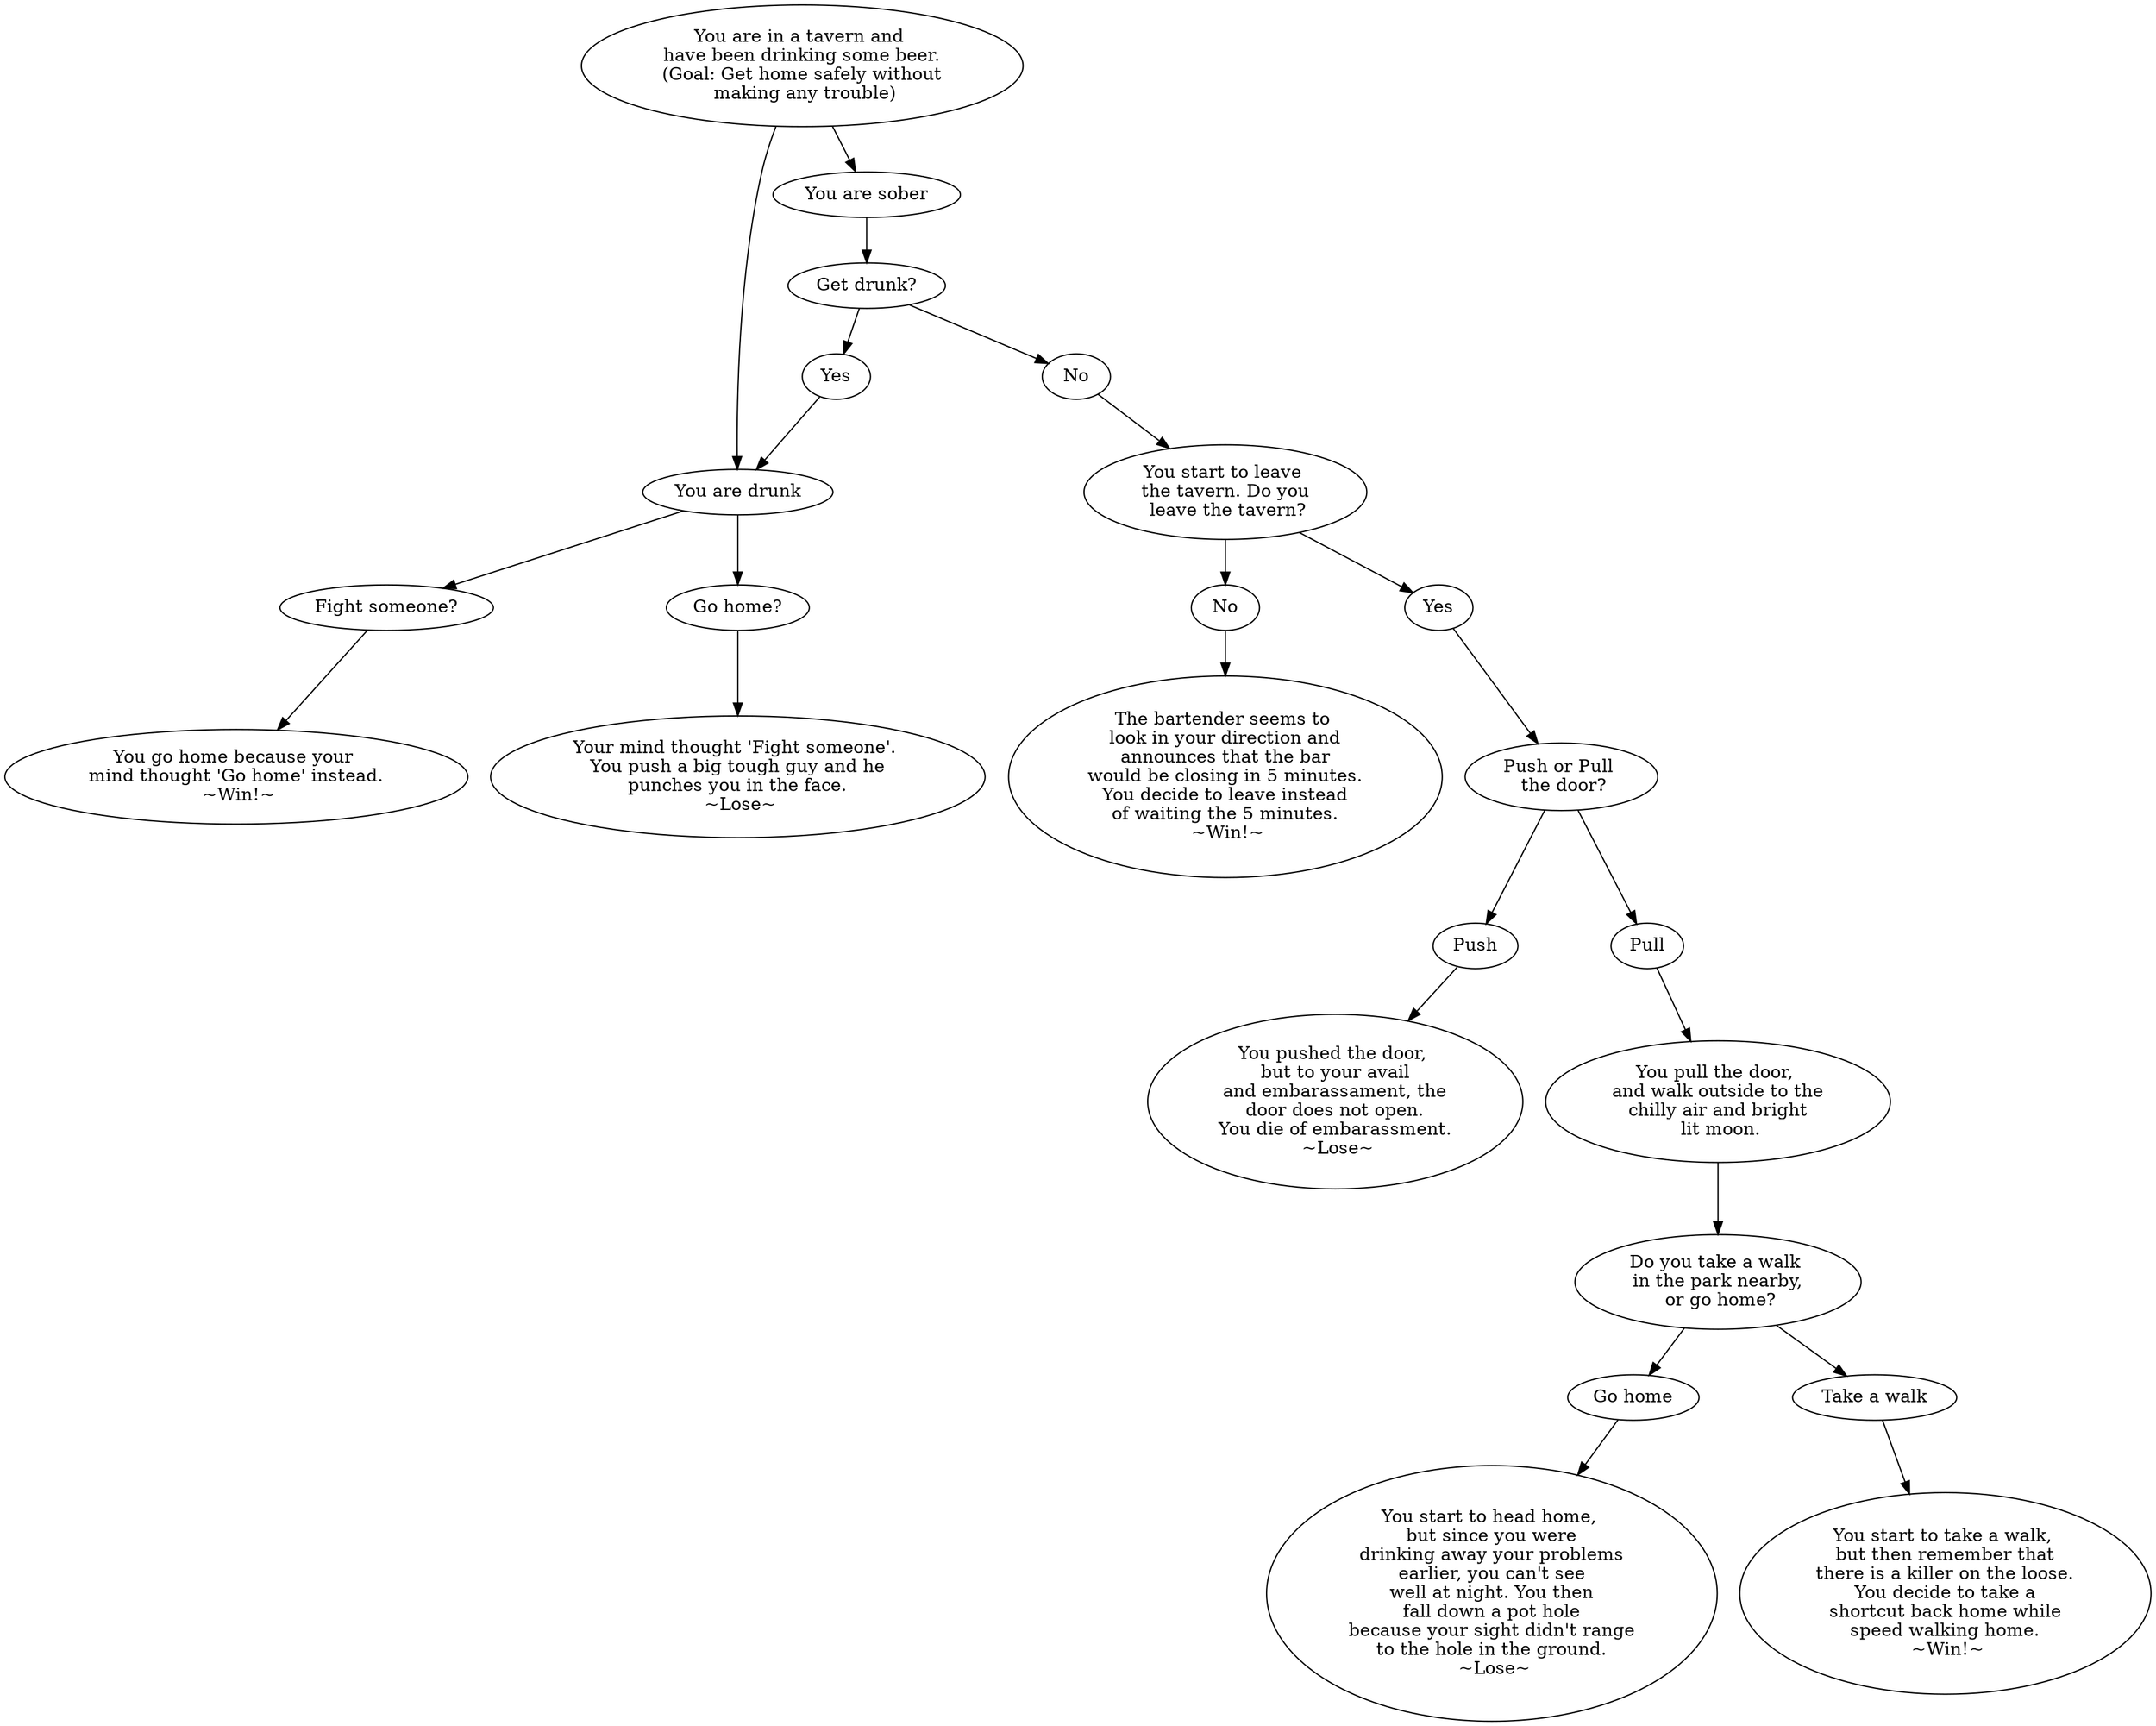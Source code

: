 digraph Simon_game {

1 [label="You are in a tavern and \n have been drinking some beer. \n (Goal: Get home safely without \n making any trouble)"]
2 [label="You are drunk"]
3 [label="You are sober"]
4 [label="Fight someone?"]
5 [label="Go home?"]
6 [label="You go home because your \n mind thought \'Go home'\ instead. \n ~Win!~"]
7 [label="Your mind thought \'Fight someone'\. \n You push a big tough guy and he \n punches you in the face. \n ~Lose~"]
8 [label="Get drunk?"]
9 [label="Yes"]
10 [label="No"]
11 [label="You start to leave \n the tavern. Do you \n leave the tavern?"]
12 [label="No"]
13 [label="Yes"]
14 [label="Push or Pull \n the door?"]
15 [label="Push"]
16 [label="Pull"]
17 [label="You pushed the door, \n but to your avail \n and embarassament, the \n door does not open. \n You die of embarassment. \n ~Lose~"]
18 [label="You pull the door, \n and walk outside to the \n chilly air and bright \n lit moon."]
19 [label="The bartender seems to \n look in your direction and \n announces that the bar \n would be closing in 5 minutes. \n You decide to leave instead \n of waiting the 5 minutes. \n ~Win!~"]
20 [label="Do you take a walk \n in the park nearby, \n or go home?"]
21 [label="Go home"]
22 [label="Take a walk"]
23 [label="You start to head home, \n but since you were \n drinking away your problems \n earlier, you can't see \n well at night. You then \n fall down a pot hole \n because your sight didn't range \n to the hole in the ground. \n ~Lose~"]
24 [label="You start to take a walk, \n but then remember that \n there is a killer on the loose. \n You decide to take a \n shortcut back home while \n speed walking home. \n ~Win!~"]

1 -> 2
1 -> 3
2 -> 4
2 -> 5
4 -> 6
5 -> 7
3 -> 8
8 -> 9
8 -> 10
9 -> 2
10 -> 11
11 -> 12
11 -> 13
13 -> 14
14 -> 15
14 -> 16
15 -> 17
16 -> 18
12 -> 19
18 -> 20
20 -> 21
20 -> 22
21 -> 23
22 -> 24

}